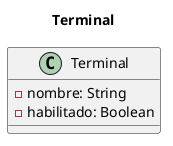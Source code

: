 @startuml terminal

title
Terminal
end title
scale 1

class Terminal
{
    -nombre: String
    -habilitado: Boolean
}

@enduml